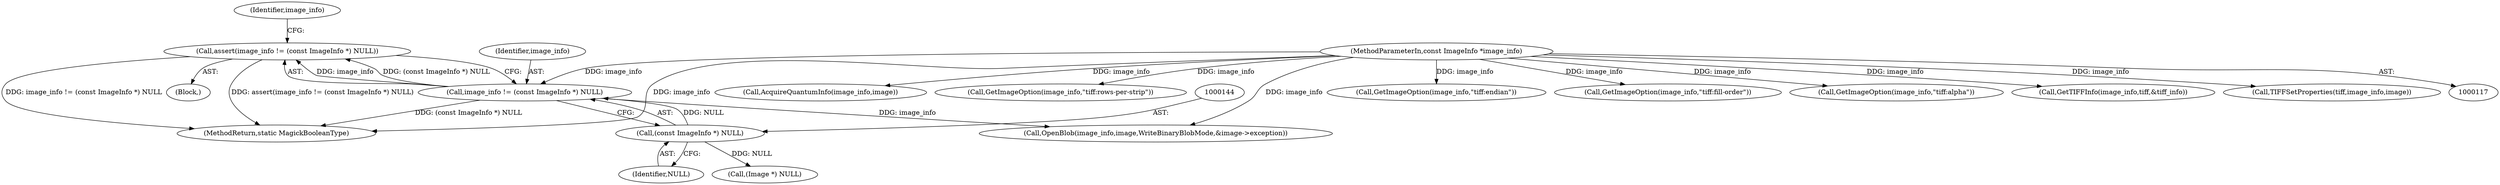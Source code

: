 digraph "0_ImageMagick_f983dcdf9c178e0cbc49608a78713c5669aa1bb5@API" {
"1000140" [label="(Call,assert(image_info != (const ImageInfo *) NULL))"];
"1000141" [label="(Call,image_info != (const ImageInfo *) NULL)"];
"1000118" [label="(MethodParameterIn,const ImageInfo *image_info)"];
"1000143" [label="(Call,(const ImageInfo *) NULL)"];
"1000396" [label="(Call,AcquireQuantumInfo(image_info,image))"];
"1002792" [label="(MethodReturn,static MagickBooleanType)"];
"1000149" [label="(Identifier,image_info)"];
"1000141" [label="(Call,image_info != (const ImageInfo *) NULL)"];
"1001067" [label="(Call,GetImageOption(image_info,\"tiff:rows-per-strip\"))"];
"1000145" [label="(Identifier,NULL)"];
"1000142" [label="(Identifier,image_info)"];
"1000143" [label="(Call,(const ImageInfo *) NULL)"];
"1000140" [label="(Call,assert(image_info != (const ImageInfo *) NULL))"];
"1000181" [label="(Call,OpenBlob(image_info,image,WriteBinaryBlobMode,&image->exception))"];
"1000208" [label="(Call,GetImageOption(image_info,\"tiff:endian\"))"];
"1000835" [label="(Call,GetImageOption(image_info,\"tiff:fill-order\"))"];
"1000905" [label="(Call,GetImageOption(image_info,\"tiff:alpha\"))"];
"1001853" [label="(Call,GetTIFFInfo(image_info,tiff,&tiff_info))"];
"1000155" [label="(Call,(Image *) NULL)"];
"1000118" [label="(MethodParameterIn,const ImageInfo *image_info)"];
"1000120" [label="(Block,)"];
"1001840" [label="(Call,TIFFSetProperties(tiff,image_info,image))"];
"1000140" -> "1000120"  [label="AST: "];
"1000140" -> "1000141"  [label="CFG: "];
"1000141" -> "1000140"  [label="AST: "];
"1000149" -> "1000140"  [label="CFG: "];
"1000140" -> "1002792"  [label="DDG: image_info != (const ImageInfo *) NULL"];
"1000140" -> "1002792"  [label="DDG: assert(image_info != (const ImageInfo *) NULL)"];
"1000141" -> "1000140"  [label="DDG: image_info"];
"1000141" -> "1000140"  [label="DDG: (const ImageInfo *) NULL"];
"1000141" -> "1000143"  [label="CFG: "];
"1000142" -> "1000141"  [label="AST: "];
"1000143" -> "1000141"  [label="AST: "];
"1000141" -> "1002792"  [label="DDG: (const ImageInfo *) NULL"];
"1000118" -> "1000141"  [label="DDG: image_info"];
"1000143" -> "1000141"  [label="DDG: NULL"];
"1000141" -> "1000181"  [label="DDG: image_info"];
"1000118" -> "1000117"  [label="AST: "];
"1000118" -> "1002792"  [label="DDG: image_info"];
"1000118" -> "1000181"  [label="DDG: image_info"];
"1000118" -> "1000208"  [label="DDG: image_info"];
"1000118" -> "1000396"  [label="DDG: image_info"];
"1000118" -> "1000835"  [label="DDG: image_info"];
"1000118" -> "1000905"  [label="DDG: image_info"];
"1000118" -> "1001067"  [label="DDG: image_info"];
"1000118" -> "1001840"  [label="DDG: image_info"];
"1000118" -> "1001853"  [label="DDG: image_info"];
"1000143" -> "1000145"  [label="CFG: "];
"1000144" -> "1000143"  [label="AST: "];
"1000145" -> "1000143"  [label="AST: "];
"1000143" -> "1000155"  [label="DDG: NULL"];
}
